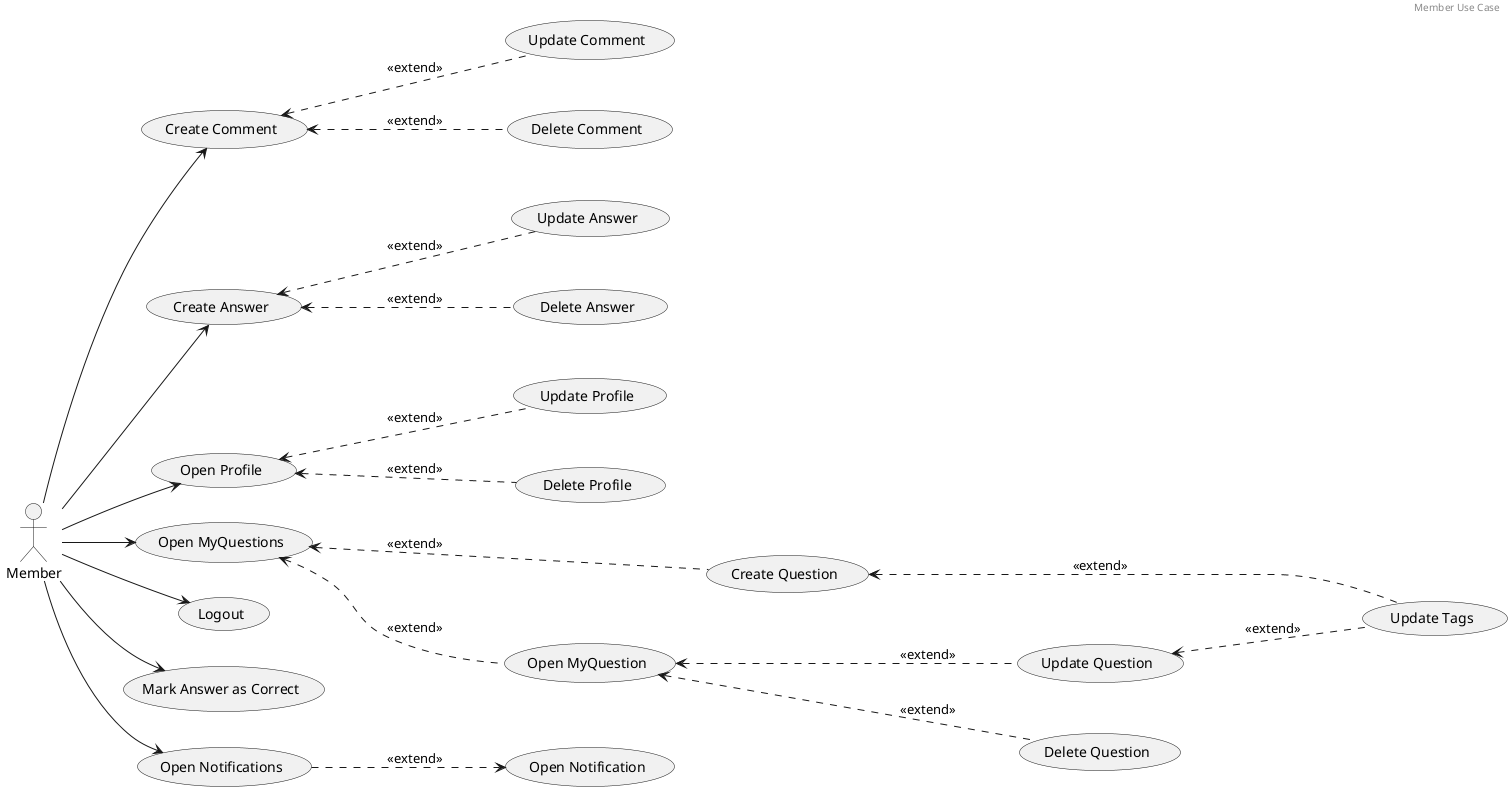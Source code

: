@startuml

header Member Use Case

actor Member

left to right direction

(Logout) as UC2

(Open Profile) as UC4
(Update Profile) as UC5
(Delete Profile) as UC6

(Create Question) as UC8
(Delete Question) as UC9
(Update Question) as UC10
(Open MyQuestion) as UC12
(Open MyQuestions) as UC13

(Create Answer) as UC14
(Update Answer) as UC15
(Delete Answer) as UC16
(Mark Answer as Correct) as UC17

(Create Comment) as UC18
(Update Comment) as UC19
(Delete Comment) as UC20
(Open Notifications) as UC33
(Open Notification) as UC34

(Update Tags) as UC21

UC8 .-up-> UC13 : <<extend>>
UC12 .-up-> UC13 : <<extend>>
UC9 .-up-> UC12 : <<extend>>
UC10 .-up-> UC12 : <<extend>>

UC21 .-up-> UC8 : <<extend>>
UC21 .-up-> UC10 : <<extend>>

UC5 .-up-> UC4 : <<extend>>
UC6 .-up-> UC4 : <<extend>>

UC15 .-up-> UC14 : <<extend>>
UC16 .-up-> UC14 : <<extend>>

UC19 .-up-> UC18 : <<extend>>
UC20 .-up-> UC18 : <<extend>>
UC33 .-down-> UC34 : <<extend>>


Member --> UC2
Member --> UC4
Member --> UC13
Member --> UC14
Member --> UC17
Member --> UC18
Member --> UC33

@enduml